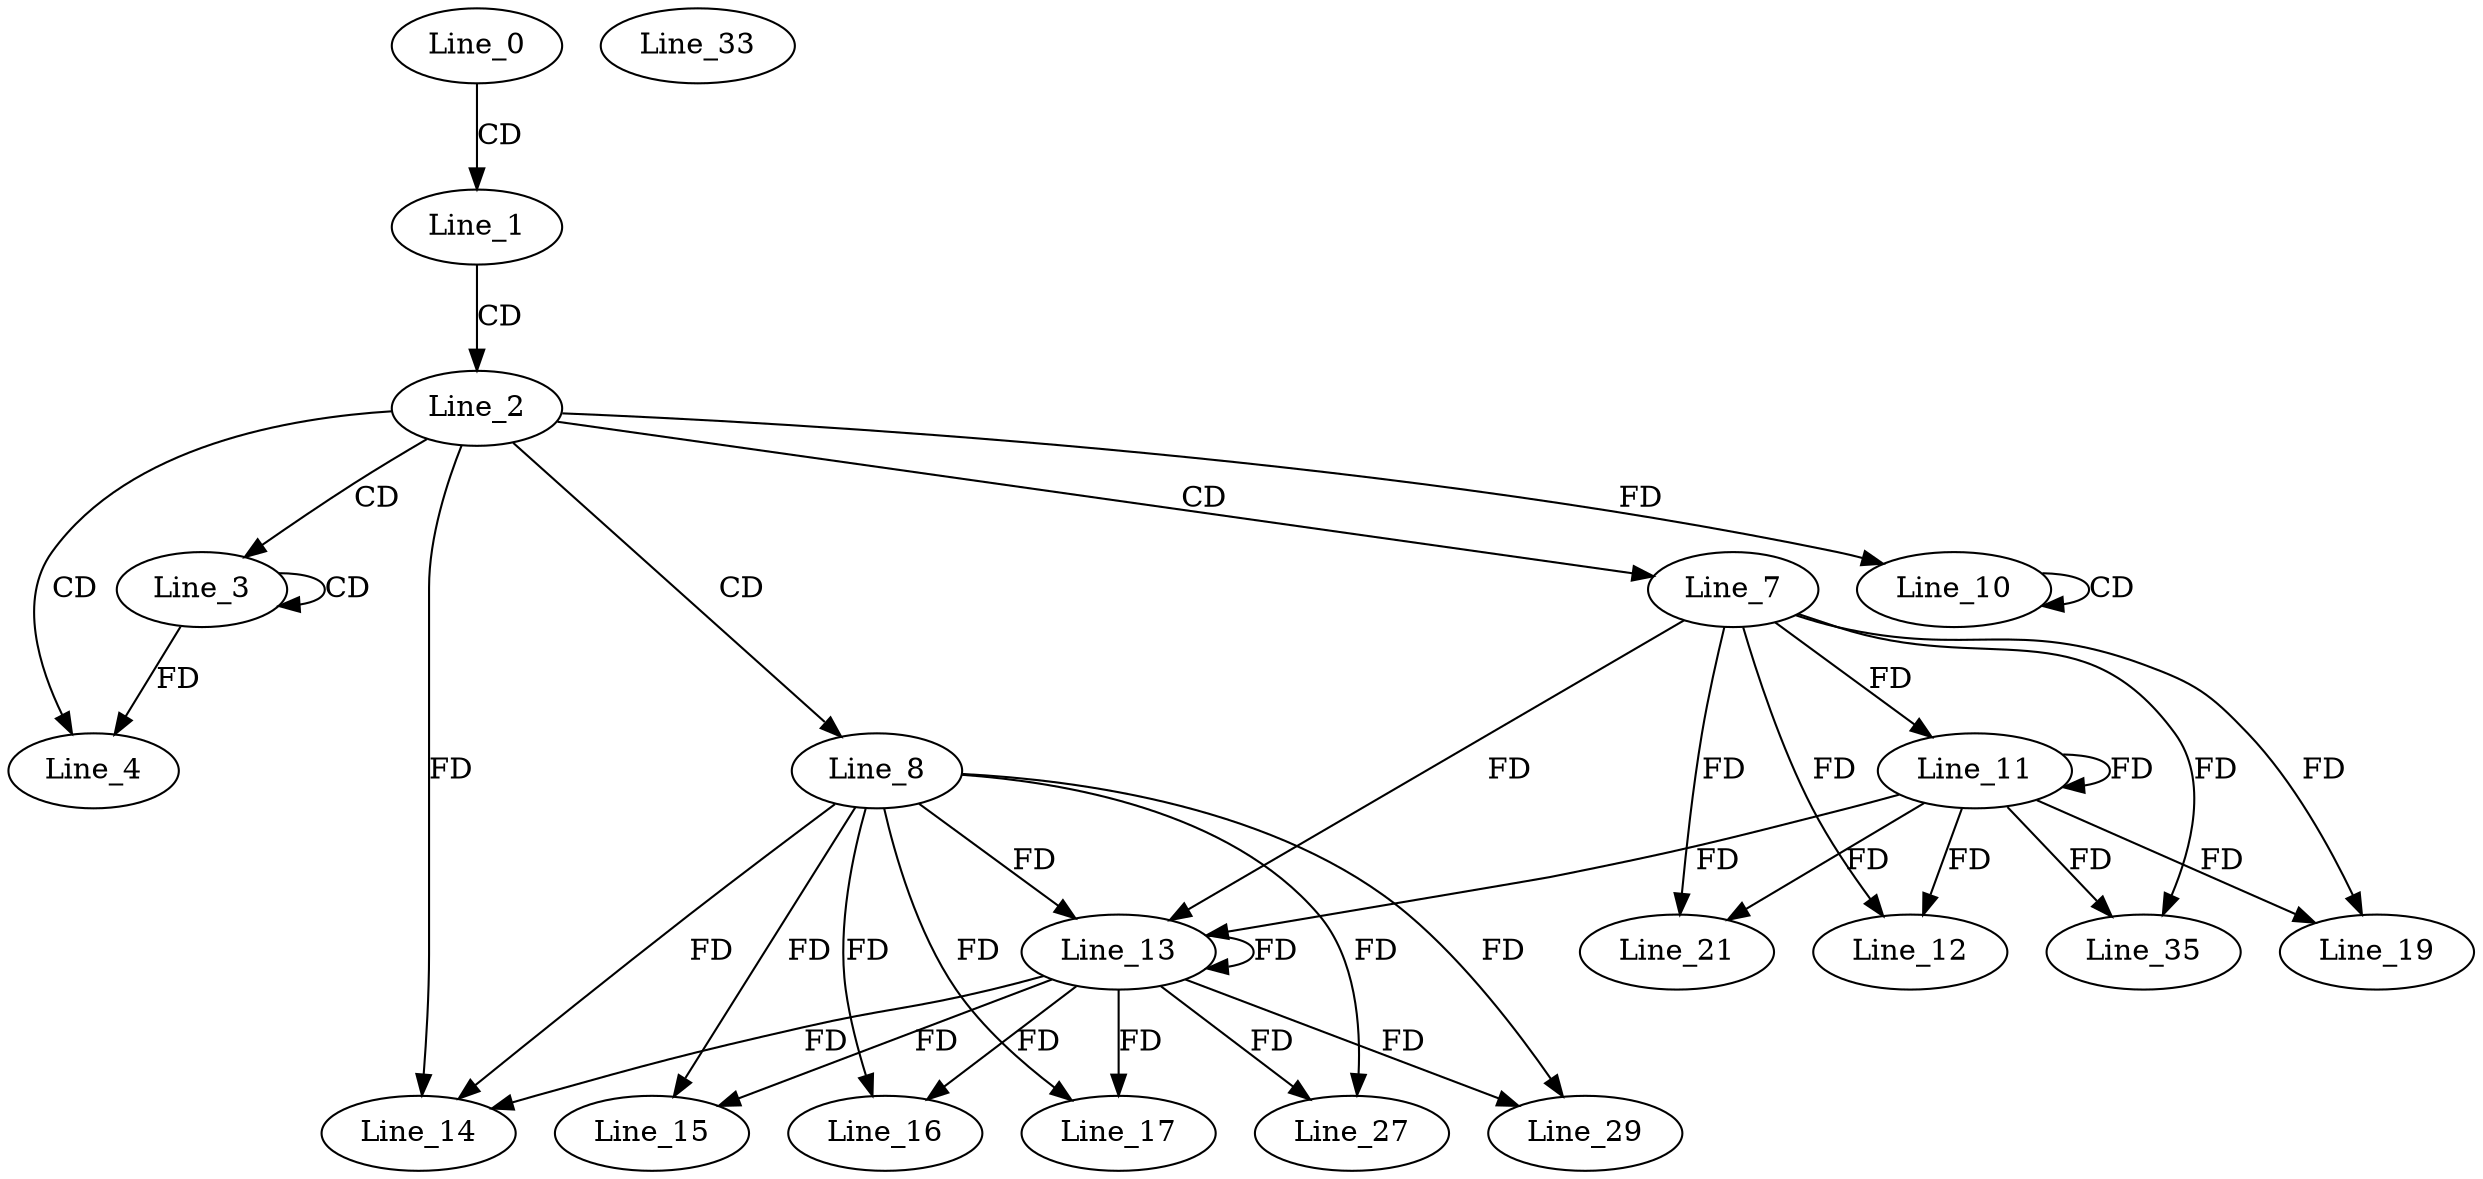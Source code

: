 digraph G {
  Line_0;
  Line_1;
  Line_2;
  Line_3;
  Line_3;
  Line_4;
  Line_7;
  Line_8;
  Line_10;
  Line_10;
  Line_11;
  Line_11;
  Line_12;
  Line_13;
  Line_13;
  Line_14;
  Line_15;
  Line_16;
  Line_17;
  Line_19;
  Line_21;
  Line_27;
  Line_29;
  Line_33;
  Line_35;
  Line_0 -> Line_1 [ label="CD" ];
  Line_1 -> Line_2 [ label="CD" ];
  Line_2 -> Line_3 [ label="CD" ];
  Line_3 -> Line_3 [ label="CD" ];
  Line_2 -> Line_4 [ label="CD" ];
  Line_3 -> Line_4 [ label="FD" ];
  Line_2 -> Line_7 [ label="CD" ];
  Line_2 -> Line_8 [ label="CD" ];
  Line_10 -> Line_10 [ label="CD" ];
  Line_2 -> Line_10 [ label="FD" ];
  Line_7 -> Line_11 [ label="FD" ];
  Line_11 -> Line_11 [ label="FD" ];
  Line_7 -> Line_12 [ label="FD" ];
  Line_11 -> Line_12 [ label="FD" ];
  Line_8 -> Line_13 [ label="FD" ];
  Line_13 -> Line_13 [ label="FD" ];
  Line_7 -> Line_13 [ label="FD" ];
  Line_11 -> Line_13 [ label="FD" ];
  Line_8 -> Line_14 [ label="FD" ];
  Line_13 -> Line_14 [ label="FD" ];
  Line_2 -> Line_14 [ label="FD" ];
  Line_8 -> Line_15 [ label="FD" ];
  Line_13 -> Line_15 [ label="FD" ];
  Line_8 -> Line_16 [ label="FD" ];
  Line_13 -> Line_16 [ label="FD" ];
  Line_8 -> Line_17 [ label="FD" ];
  Line_13 -> Line_17 [ label="FD" ];
  Line_7 -> Line_19 [ label="FD" ];
  Line_11 -> Line_19 [ label="FD" ];
  Line_7 -> Line_21 [ label="FD" ];
  Line_11 -> Line_21 [ label="FD" ];
  Line_8 -> Line_27 [ label="FD" ];
  Line_13 -> Line_27 [ label="FD" ];
  Line_8 -> Line_29 [ label="FD" ];
  Line_13 -> Line_29 [ label="FD" ];
  Line_7 -> Line_35 [ label="FD" ];
  Line_11 -> Line_35 [ label="FD" ];
}
